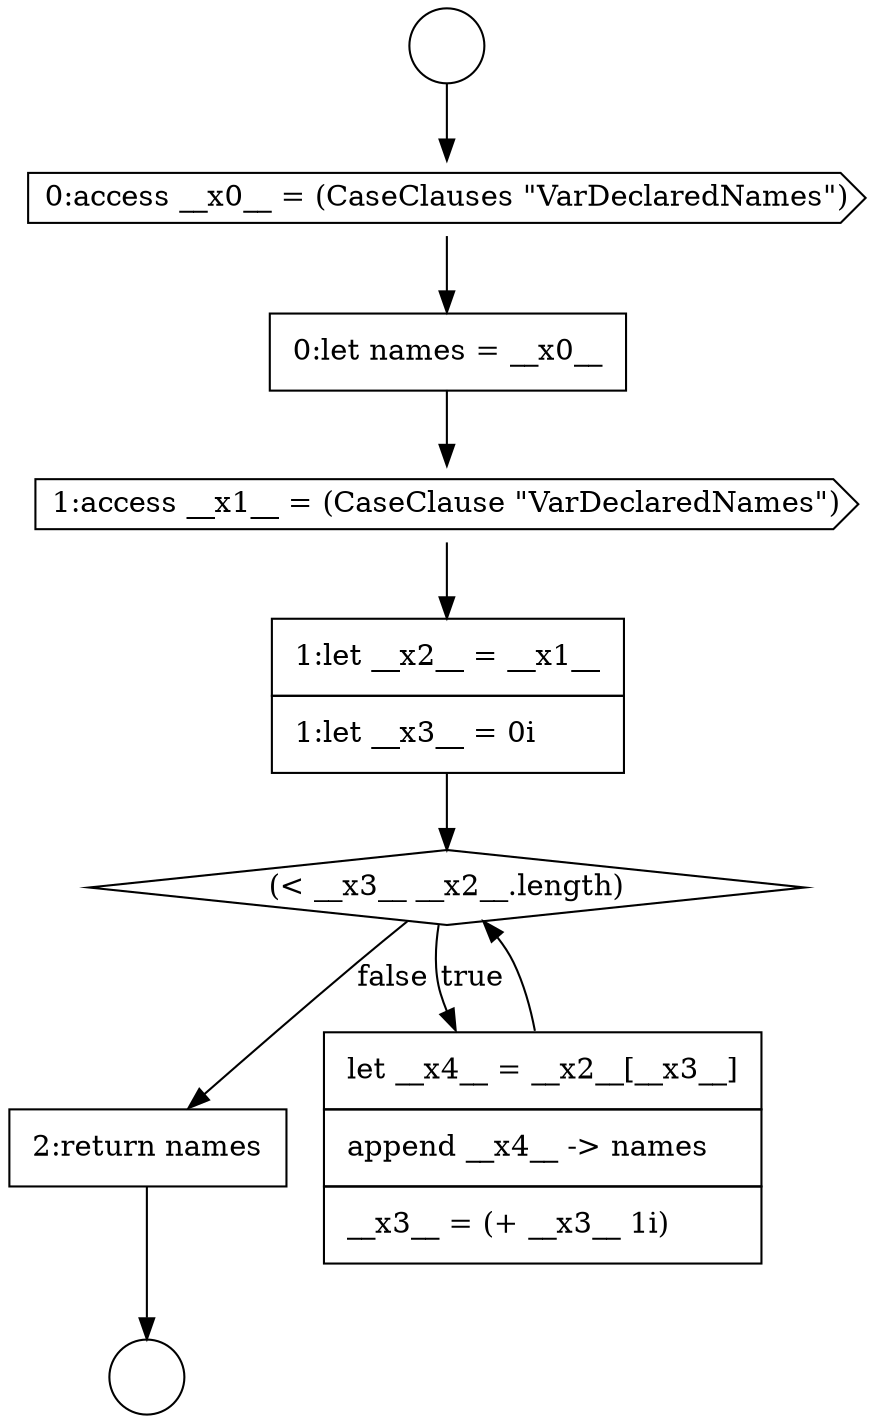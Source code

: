 digraph {
  node7115 [shape=none, margin=0, label=<<font color="black">
    <table border="0" cellborder="1" cellspacing="0" cellpadding="10">
      <tr><td align="left">2:return names</td></tr>
    </table>
  </font>> color="black" fillcolor="white" style=filled]
  node7112 [shape=none, margin=0, label=<<font color="black">
    <table border="0" cellborder="1" cellspacing="0" cellpadding="10">
      <tr><td align="left">1:let __x2__ = __x1__</td></tr>
      <tr><td align="left">1:let __x3__ = 0i</td></tr>
    </table>
  </font>> color="black" fillcolor="white" style=filled]
  node7107 [shape=circle label=" " color="black" fillcolor="white" style=filled]
  node7110 [shape=none, margin=0, label=<<font color="black">
    <table border="0" cellborder="1" cellspacing="0" cellpadding="10">
      <tr><td align="left">0:let names = __x0__</td></tr>
    </table>
  </font>> color="black" fillcolor="white" style=filled]
  node7111 [shape=cds, label=<<font color="black">1:access __x1__ = (CaseClause &quot;VarDeclaredNames&quot;)</font>> color="black" fillcolor="white" style=filled]
  node7109 [shape=cds, label=<<font color="black">0:access __x0__ = (CaseClauses &quot;VarDeclaredNames&quot;)</font>> color="black" fillcolor="white" style=filled]
  node7113 [shape=diamond, label=<<font color="black">(&lt; __x3__ __x2__.length)</font>> color="black" fillcolor="white" style=filled]
  node7114 [shape=none, margin=0, label=<<font color="black">
    <table border="0" cellborder="1" cellspacing="0" cellpadding="10">
      <tr><td align="left">let __x4__ = __x2__[__x3__]</td></tr>
      <tr><td align="left">append __x4__ -&gt; names</td></tr>
      <tr><td align="left">__x3__ = (+ __x3__ 1i)</td></tr>
    </table>
  </font>> color="black" fillcolor="white" style=filled]
  node7108 [shape=circle label=" " color="black" fillcolor="white" style=filled]
  node7114 -> node7113 [ color="black"]
  node7112 -> node7113 [ color="black"]
  node7107 -> node7109 [ color="black"]
  node7109 -> node7110 [ color="black"]
  node7113 -> node7114 [label=<<font color="black">true</font>> color="black"]
  node7113 -> node7115 [label=<<font color="black">false</font>> color="black"]
  node7110 -> node7111 [ color="black"]
  node7111 -> node7112 [ color="black"]
  node7115 -> node7108 [ color="black"]
}

